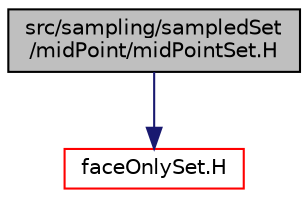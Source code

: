 digraph "src/sampling/sampledSet/midPoint/midPointSet.H"
{
  bgcolor="transparent";
  edge [fontname="Helvetica",fontsize="10",labelfontname="Helvetica",labelfontsize="10"];
  node [fontname="Helvetica",fontsize="10",shape=record];
  Node0 [label="src/sampling/sampledSet\l/midPoint/midPointSet.H",height=0.2,width=0.4,color="black", fillcolor="grey75", style="filled", fontcolor="black"];
  Node0 -> Node1 [color="midnightblue",fontsize="10",style="solid",fontname="Helvetica"];
  Node1 [label="faceOnlySet.H",height=0.2,width=0.4,color="red",URL="$a14984.html"];
}
